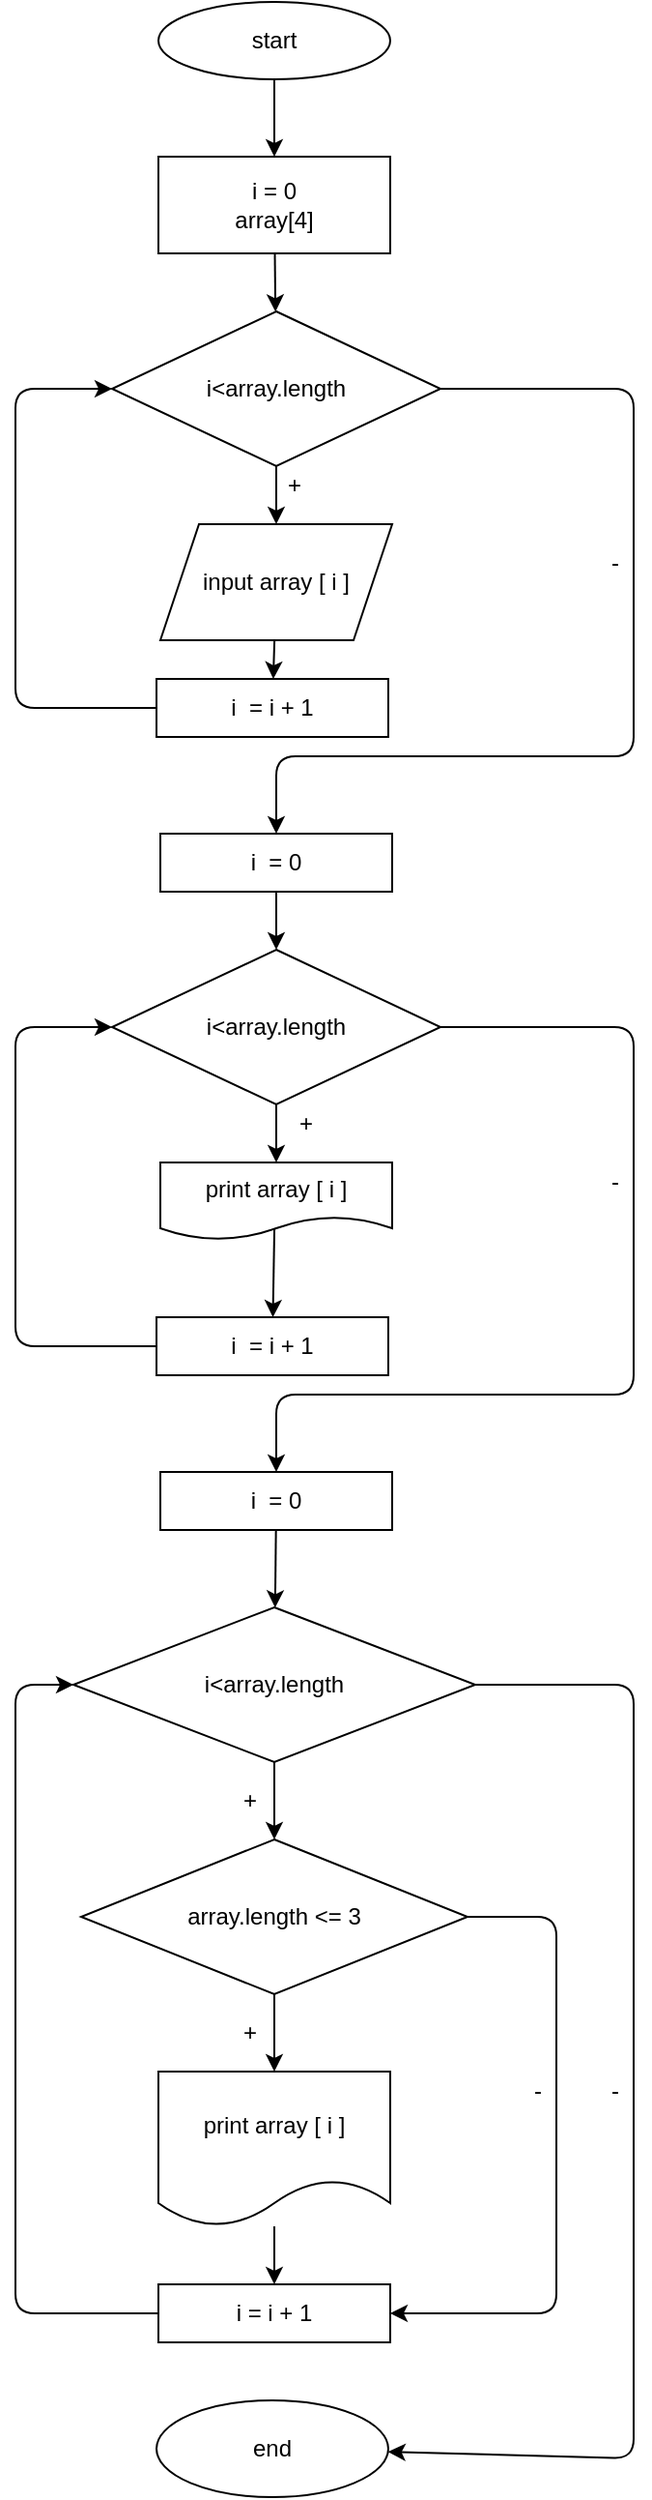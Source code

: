 <mxfile>
    <diagram id="BLJdtCQ7kO7ujQorVsPj" name="Page-1">
        <mxGraphModel dx="1118" dy="593" grid="1" gridSize="10" guides="1" tooltips="1" connect="1" arrows="1" fold="1" page="1" pageScale="1" pageWidth="827" pageHeight="1169" math="0" shadow="0">
            <root>
                <mxCell id="0"/>
                <mxCell id="1" parent="0"/>
                <mxCell id="14" value="" style="edgeStyle=none;html=1;" edge="1" parent="1" source="2" target="12">
                    <mxGeometry relative="1" as="geometry"/>
                </mxCell>
                <mxCell id="2" value="start" style="ellipse;whiteSpace=wrap;html=1;" vertex="1" parent="1">
                    <mxGeometry x="354" y="10" width="120" height="40" as="geometry"/>
                </mxCell>
                <mxCell id="17" value="" style="edgeStyle=none;html=1;" edge="1" parent="1" source="12" target="16">
                    <mxGeometry relative="1" as="geometry"/>
                </mxCell>
                <mxCell id="12" value="i = 0&lt;br&gt;array[4]" style="rounded=0;whiteSpace=wrap;html=1;" vertex="1" parent="1">
                    <mxGeometry x="354" y="90" width="120" height="50" as="geometry"/>
                </mxCell>
                <mxCell id="20" value="" style="edgeStyle=none;html=1;" edge="1" parent="1" source="16" target="19">
                    <mxGeometry relative="1" as="geometry"/>
                </mxCell>
                <mxCell id="45" style="edgeStyle=none;html=1;entryX=0.5;entryY=0;entryDx=0;entryDy=0;" edge="1" parent="1" source="16" target="46">
                    <mxGeometry relative="1" as="geometry">
                        <mxPoint x="415" y="440" as="targetPoint"/>
                        <Array as="points">
                            <mxPoint x="600" y="210"/>
                            <mxPoint x="600" y="400"/>
                            <mxPoint x="415" y="400"/>
                        </Array>
                    </mxGeometry>
                </mxCell>
                <mxCell id="16" value="i&amp;lt;array.length" style="rhombus;whiteSpace=wrap;html=1;rounded=0;" vertex="1" parent="1">
                    <mxGeometry x="330" y="170" width="170" height="80" as="geometry"/>
                </mxCell>
                <mxCell id="22" style="edgeStyle=none;html=1;entryX=0;entryY=0.5;entryDx=0;entryDy=0;exitX=0;exitY=0.5;exitDx=0;exitDy=0;" edge="1" parent="1" source="42" target="16">
                    <mxGeometry relative="1" as="geometry">
                        <mxPoint x="280" y="210" as="targetPoint"/>
                        <Array as="points">
                            <mxPoint x="280" y="375"/>
                            <mxPoint x="280" y="260"/>
                            <mxPoint x="280" y="210"/>
                        </Array>
                    </mxGeometry>
                </mxCell>
                <mxCell id="43" value="" style="edgeStyle=none;html=1;" edge="1" parent="1" source="19" target="42">
                    <mxGeometry relative="1" as="geometry"/>
                </mxCell>
                <mxCell id="19" value="input array [ i ]" style="shape=parallelogram;perimeter=parallelogramPerimeter;whiteSpace=wrap;html=1;fixedSize=1;" vertex="1" parent="1">
                    <mxGeometry x="355" y="280" width="120" height="60" as="geometry"/>
                </mxCell>
                <mxCell id="23" value="-" style="text;html=1;align=center;verticalAlign=middle;resizable=0;points=[];autosize=1;strokeColor=none;fillColor=none;" vertex="1" parent="1">
                    <mxGeometry x="580" y="290" width="20" height="20" as="geometry"/>
                </mxCell>
                <mxCell id="24" value="+" style="text;html=1;align=center;verticalAlign=middle;resizable=0;points=[];autosize=1;strokeColor=none;fillColor=none;" vertex="1" parent="1">
                    <mxGeometry x="414" y="250" width="20" height="20" as="geometry"/>
                </mxCell>
                <mxCell id="34" value="-" style="text;html=1;align=center;verticalAlign=middle;resizable=0;points=[];autosize=1;strokeColor=none;fillColor=none;" vertex="1" parent="1">
                    <mxGeometry x="580" y="610" width="20" height="20" as="geometry"/>
                </mxCell>
                <mxCell id="42" value="i&amp;nbsp; = i + 1" style="whiteSpace=wrap;html=1;" vertex="1" parent="1">
                    <mxGeometry x="353" y="360" width="120" height="30" as="geometry"/>
                </mxCell>
                <mxCell id="58" value="" style="edgeStyle=none;html=1;entryX=0.5;entryY=0;entryDx=0;entryDy=0;" edge="1" parent="1" source="46" target="50">
                    <mxGeometry relative="1" as="geometry"/>
                </mxCell>
                <mxCell id="46" value="i&amp;nbsp; = 0" style="whiteSpace=wrap;html=1;" vertex="1" parent="1">
                    <mxGeometry x="355" y="440" width="120" height="30" as="geometry"/>
                </mxCell>
                <mxCell id="48" value="" style="edgeStyle=none;html=1;" edge="1" parent="1" source="50">
                    <mxGeometry relative="1" as="geometry">
                        <mxPoint x="415" y="610" as="targetPoint"/>
                    </mxGeometry>
                </mxCell>
                <mxCell id="49" style="edgeStyle=none;html=1;entryX=0.5;entryY=0;entryDx=0;entryDy=0;" edge="1" parent="1" source="50" target="57">
                    <mxGeometry relative="1" as="geometry">
                        <mxPoint x="415" y="770" as="targetPoint"/>
                        <Array as="points">
                            <mxPoint x="600" y="540"/>
                            <mxPoint x="600" y="730"/>
                            <mxPoint x="415" y="730"/>
                        </Array>
                    </mxGeometry>
                </mxCell>
                <mxCell id="50" value="i&amp;lt;array.length" style="rhombus;whiteSpace=wrap;html=1;rounded=0;" vertex="1" parent="1">
                    <mxGeometry x="330" y="500" width="170" height="80" as="geometry"/>
                </mxCell>
                <mxCell id="51" style="edgeStyle=none;html=1;entryX=0;entryY=0.5;entryDx=0;entryDy=0;exitX=0;exitY=0.5;exitDx=0;exitDy=0;" edge="1" parent="1" source="56" target="50">
                    <mxGeometry relative="1" as="geometry">
                        <mxPoint x="280" y="540" as="targetPoint"/>
                        <Array as="points">
                            <mxPoint x="280" y="705"/>
                            <mxPoint x="280" y="590"/>
                            <mxPoint x="280" y="540"/>
                        </Array>
                    </mxGeometry>
                </mxCell>
                <mxCell id="52" value="" style="edgeStyle=none;html=1;exitX=0.492;exitY=0.85;exitDx=0;exitDy=0;exitPerimeter=0;" edge="1" parent="1" source="59" target="56">
                    <mxGeometry relative="1" as="geometry">
                        <mxPoint x="414.077" y="670" as="sourcePoint"/>
                    </mxGeometry>
                </mxCell>
                <mxCell id="55" value="+" style="text;html=1;align=center;verticalAlign=middle;resizable=0;points=[];autosize=1;strokeColor=none;fillColor=none;" vertex="1" parent="1">
                    <mxGeometry x="420" y="580" width="20" height="20" as="geometry"/>
                </mxCell>
                <mxCell id="56" value="i&amp;nbsp; = i + 1" style="whiteSpace=wrap;html=1;" vertex="1" parent="1">
                    <mxGeometry x="353" y="690" width="120" height="30" as="geometry"/>
                </mxCell>
                <mxCell id="68" value="" style="edgeStyle=none;html=1;" edge="1" parent="1" source="57" target="62">
                    <mxGeometry relative="1" as="geometry"/>
                </mxCell>
                <mxCell id="57" value="i&amp;nbsp; = 0" style="whiteSpace=wrap;html=1;" vertex="1" parent="1">
                    <mxGeometry x="355" y="770" width="120" height="30" as="geometry"/>
                </mxCell>
                <mxCell id="59" value="print array [ i ]" style="shape=document;whiteSpace=wrap;html=1;boundedLbl=1;" vertex="1" parent="1">
                    <mxGeometry x="355" y="610" width="120" height="40" as="geometry"/>
                </mxCell>
                <mxCell id="61" value="" style="edgeStyle=none;html=1;" edge="1" parent="1" source="62" target="64">
                    <mxGeometry relative="1" as="geometry"/>
                </mxCell>
                <mxCell id="73" value="" style="edgeStyle=none;html=1;" edge="1" parent="1" source="62" target="72">
                    <mxGeometry relative="1" as="geometry">
                        <Array as="points">
                            <mxPoint x="600" y="880"/>
                            <mxPoint x="600" y="1280"/>
                        </Array>
                    </mxGeometry>
                </mxCell>
                <mxCell id="62" value="&lt;span&gt;i&amp;lt;array.length&lt;/span&gt;" style="rhombus;whiteSpace=wrap;html=1;rounded=0;" vertex="1" parent="1">
                    <mxGeometry x="310" y="840" width="208" height="80" as="geometry"/>
                </mxCell>
                <mxCell id="63" value="" style="edgeStyle=none;html=1;" edge="1" parent="1" source="64" target="65">
                    <mxGeometry relative="1" as="geometry"/>
                </mxCell>
                <mxCell id="75" style="edgeStyle=none;html=1;entryX=1;entryY=0.5;entryDx=0;entryDy=0;" edge="1" parent="1" source="64" target="69">
                    <mxGeometry relative="1" as="geometry">
                        <Array as="points">
                            <mxPoint x="560" y="1000"/>
                            <mxPoint x="560" y="1205"/>
                        </Array>
                    </mxGeometry>
                </mxCell>
                <mxCell id="64" value="array.length &amp;lt;= 3" style="rhombus;whiteSpace=wrap;html=1;rounded=0;" vertex="1" parent="1">
                    <mxGeometry x="314" y="960" width="200" height="80" as="geometry"/>
                </mxCell>
                <mxCell id="70" value="" style="edgeStyle=none;html=1;" edge="1" parent="1" source="65" target="69">
                    <mxGeometry relative="1" as="geometry"/>
                </mxCell>
                <mxCell id="65" value="print array [ i ]" style="shape=document;whiteSpace=wrap;html=1;boundedLbl=1;" vertex="1" parent="1">
                    <mxGeometry x="354" y="1080" width="120" height="80" as="geometry"/>
                </mxCell>
                <mxCell id="66" value="+" style="text;html=1;align=center;verticalAlign=middle;resizable=0;points=[];autosize=1;strokeColor=none;fillColor=none;" vertex="1" parent="1">
                    <mxGeometry x="391" y="1050" width="20" height="20" as="geometry"/>
                </mxCell>
                <mxCell id="67" value="+" style="text;html=1;align=center;verticalAlign=middle;resizable=0;points=[];autosize=1;strokeColor=none;fillColor=none;" vertex="1" parent="1">
                    <mxGeometry x="391" y="930" width="20" height="20" as="geometry"/>
                </mxCell>
                <mxCell id="71" style="edgeStyle=none;html=1;entryX=0;entryY=0.5;entryDx=0;entryDy=0;" edge="1" parent="1" source="69" target="62">
                    <mxGeometry relative="1" as="geometry">
                        <mxPoint x="170" y="1000" as="targetPoint"/>
                        <Array as="points">
                            <mxPoint x="280" y="1205"/>
                            <mxPoint x="280" y="1050"/>
                            <mxPoint x="280" y="880"/>
                        </Array>
                    </mxGeometry>
                </mxCell>
                <mxCell id="69" value="i = i + 1" style="whiteSpace=wrap;html=1;" vertex="1" parent="1">
                    <mxGeometry x="354" y="1190" width="120" height="30" as="geometry"/>
                </mxCell>
                <mxCell id="72" value="end" style="ellipse;whiteSpace=wrap;html=1;rounded=0;" vertex="1" parent="1">
                    <mxGeometry x="353" y="1250" width="120" height="50" as="geometry"/>
                </mxCell>
                <mxCell id="74" value="-" style="text;html=1;align=center;verticalAlign=middle;resizable=0;points=[];autosize=1;strokeColor=none;fillColor=none;" vertex="1" parent="1">
                    <mxGeometry x="580" y="1080" width="20" height="20" as="geometry"/>
                </mxCell>
                <mxCell id="76" value="-" style="text;html=1;align=center;verticalAlign=middle;resizable=0;points=[];autosize=1;strokeColor=none;fillColor=none;" vertex="1" parent="1">
                    <mxGeometry x="540" y="1080" width="20" height="20" as="geometry"/>
                </mxCell>
            </root>
        </mxGraphModel>
    </diagram>
</mxfile>